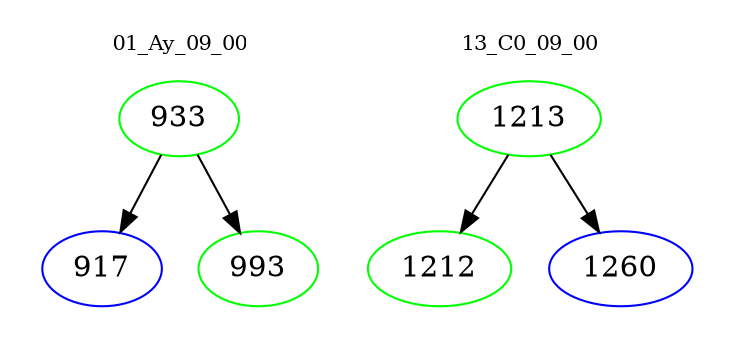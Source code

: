 digraph{
subgraph cluster_0 {
color = white
label = "01_Ay_09_00";
fontsize=10;
T0_933 [label="933", color="green"]
T0_933 -> T0_917 [color="black"]
T0_917 [label="917", color="blue"]
T0_933 -> T0_993 [color="black"]
T0_993 [label="993", color="green"]
}
subgraph cluster_1 {
color = white
label = "13_C0_09_00";
fontsize=10;
T1_1213 [label="1213", color="green"]
T1_1213 -> T1_1212 [color="black"]
T1_1212 [label="1212", color="green"]
T1_1213 -> T1_1260 [color="black"]
T1_1260 [label="1260", color="blue"]
}
}
